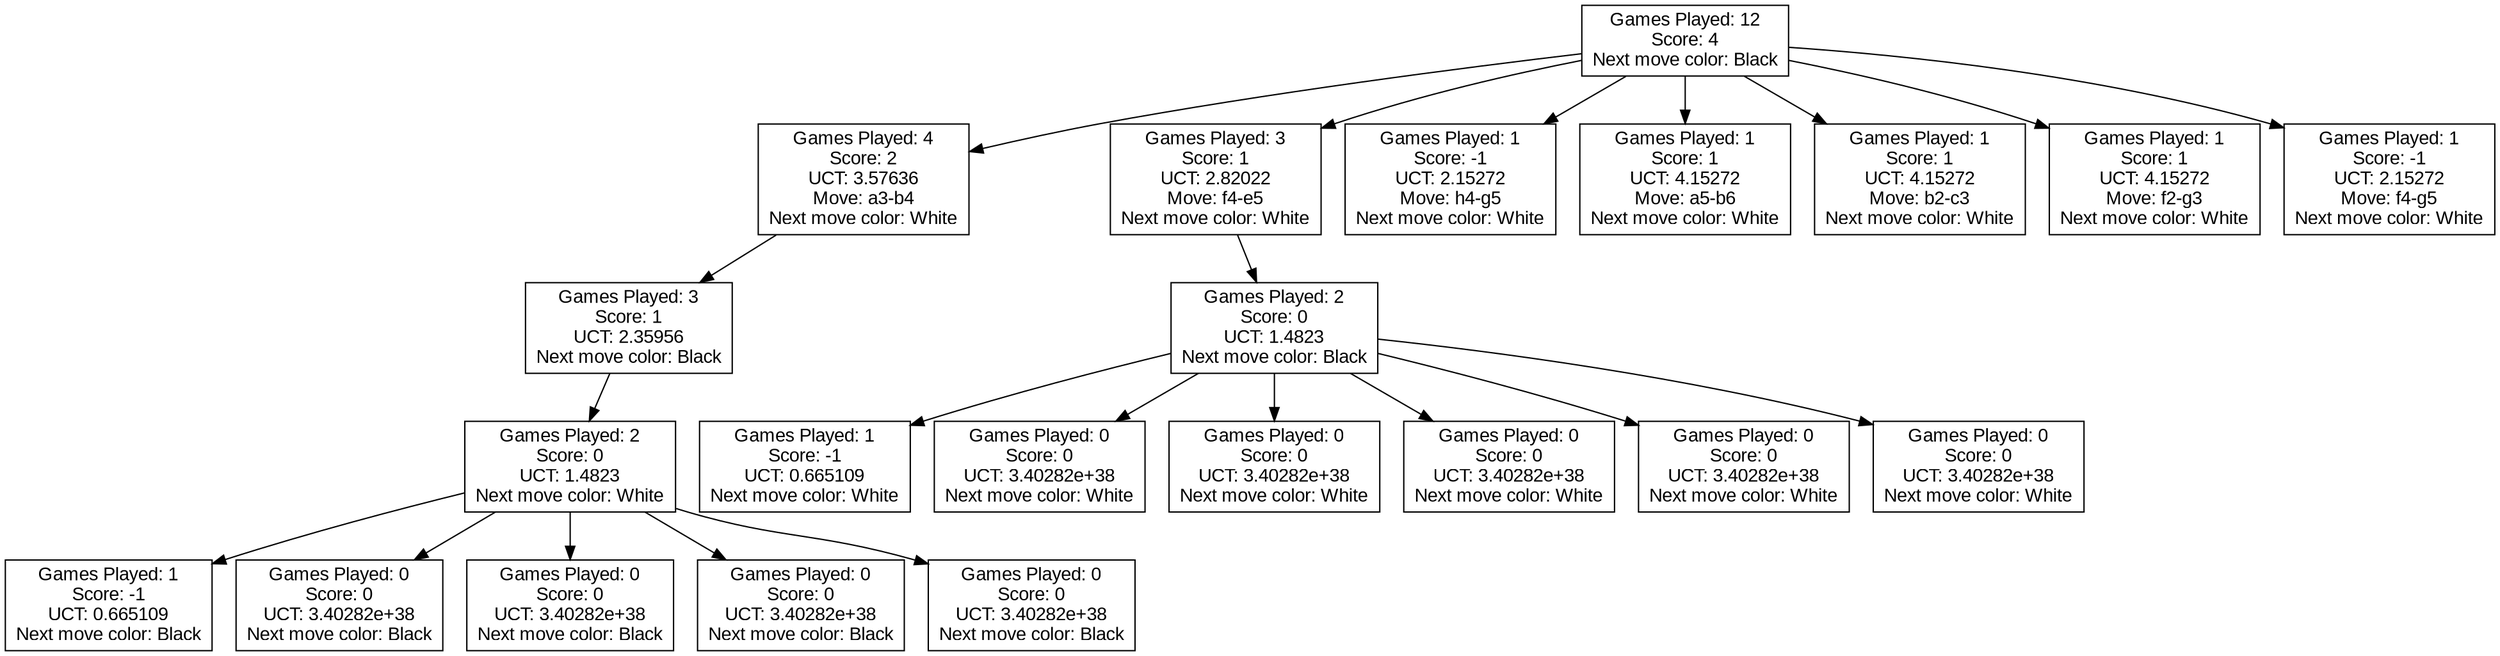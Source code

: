 digraph Tree {
    node [shape=box, fontname="Arial"];
    node0 [label="Games Played: 12\nScore: 4
Next move color: Black"];
    node1 [label="Games Played: 4\nScore: 2\nUCT: 3.57636\nMove: a3-b4
Next move color: White"];
    node2 [label="Games Played: 3\nScore: 1\nUCT: 2.35956
Next move color: Black"];
    node3 [label="Games Played: 2\nScore: 0\nUCT: 1.4823
Next move color: White"];
    node4 [label="Games Played: 1\nScore: -1\nUCT: 0.665109
Next move color: Black"];
    node3 -> node4;
    node5 [label="Games Played: 0\nScore: 0\nUCT: 3.40282e+38
Next move color: Black"];
    node3 -> node5;
    node6 [label="Games Played: 0\nScore: 0\nUCT: 3.40282e+38
Next move color: Black"];
    node3 -> node6;
    node7 [label="Games Played: 0\nScore: 0\nUCT: 3.40282e+38
Next move color: Black"];
    node3 -> node7;
    node8 [label="Games Played: 0\nScore: 0\nUCT: 3.40282e+38
Next move color: Black"];
    node3 -> node8;
    node2 -> node3;
    node1 -> node2;
    node0 -> node1;
    node9 [label="Games Played: 3\nScore: 1\nUCT: 2.82022\nMove: f4-e5
Next move color: White"];
    node10 [label="Games Played: 2\nScore: 0\nUCT: 1.4823
Next move color: Black"];
    node11 [label="Games Played: 1\nScore: -1\nUCT: 0.665109
Next move color: White"];
    node10 -> node11;
    node12 [label="Games Played: 0\nScore: 0\nUCT: 3.40282e+38
Next move color: White"];
    node10 -> node12;
    node13 [label="Games Played: 0\nScore: 0\nUCT: 3.40282e+38
Next move color: White"];
    node10 -> node13;
    node14 [label="Games Played: 0\nScore: 0\nUCT: 3.40282e+38
Next move color: White"];
    node10 -> node14;
    node15 [label="Games Played: 0\nScore: 0\nUCT: 3.40282e+38
Next move color: White"];
    node10 -> node15;
    node16 [label="Games Played: 0\nScore: 0\nUCT: 3.40282e+38
Next move color: White"];
    node10 -> node16;
    node9 -> node10;
    node0 -> node9;
    node17 [label="Games Played: 1\nScore: -1\nUCT: 2.15272\nMove: h4-g5
Next move color: White"];
    node0 -> node17;
    node18 [label="Games Played: 1\nScore: 1\nUCT: 4.15272\nMove: a5-b6
Next move color: White"];
    node0 -> node18;
    node19 [label="Games Played: 1\nScore: 1\nUCT: 4.15272\nMove: b2-c3
Next move color: White"];
    node0 -> node19;
    node20 [label="Games Played: 1\nScore: 1\nUCT: 4.15272\nMove: f2-g3
Next move color: White"];
    node0 -> node20;
    node21 [label="Games Played: 1\nScore: -1\nUCT: 2.15272\nMove: f4-g5
Next move color: White"];
    node0 -> node21;
}

